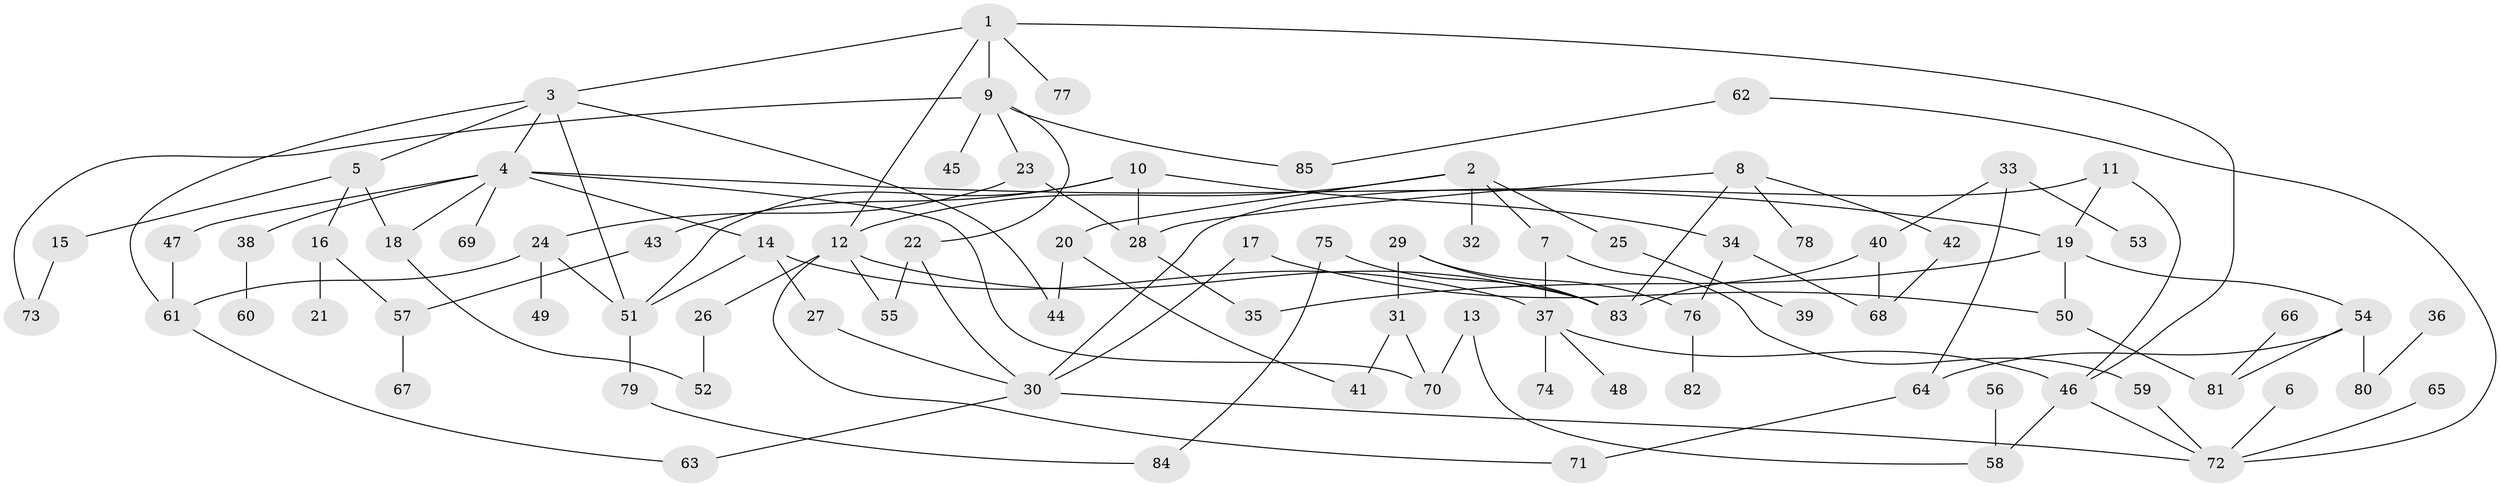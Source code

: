 // original degree distribution, {3: 0.19285714285714287, 4: 0.08571428571428572, 6: 0.02142857142857143, 2: 0.32857142857142857, 5: 0.06428571428571428, 7: 0.014285714285714285, 8: 0.007142857142857143, 1: 0.2857142857142857}
// Generated by graph-tools (version 1.1) at 2025/36/03/04/25 23:36:09]
// undirected, 85 vertices, 117 edges
graph export_dot {
  node [color=gray90,style=filled];
  1;
  2;
  3;
  4;
  5;
  6;
  7;
  8;
  9;
  10;
  11;
  12;
  13;
  14;
  15;
  16;
  17;
  18;
  19;
  20;
  21;
  22;
  23;
  24;
  25;
  26;
  27;
  28;
  29;
  30;
  31;
  32;
  33;
  34;
  35;
  36;
  37;
  38;
  39;
  40;
  41;
  42;
  43;
  44;
  45;
  46;
  47;
  48;
  49;
  50;
  51;
  52;
  53;
  54;
  55;
  56;
  57;
  58;
  59;
  60;
  61;
  62;
  63;
  64;
  65;
  66;
  67;
  68;
  69;
  70;
  71;
  72;
  73;
  74;
  75;
  76;
  77;
  78;
  79;
  80;
  81;
  82;
  83;
  84;
  85;
  1 -- 3 [weight=1.0];
  1 -- 9 [weight=1.0];
  1 -- 12 [weight=1.0];
  1 -- 46 [weight=1.0];
  1 -- 77 [weight=1.0];
  2 -- 7 [weight=1.0];
  2 -- 12 [weight=1.0];
  2 -- 20 [weight=1.0];
  2 -- 25 [weight=1.0];
  2 -- 32 [weight=1.0];
  3 -- 4 [weight=1.0];
  3 -- 5 [weight=1.0];
  3 -- 44 [weight=1.0];
  3 -- 51 [weight=1.0];
  3 -- 61 [weight=1.0];
  4 -- 14 [weight=1.0];
  4 -- 18 [weight=1.0];
  4 -- 19 [weight=1.0];
  4 -- 38 [weight=1.0];
  4 -- 47 [weight=1.0];
  4 -- 69 [weight=1.0];
  4 -- 70 [weight=1.0];
  5 -- 15 [weight=1.0];
  5 -- 16 [weight=1.0];
  5 -- 18 [weight=1.0];
  6 -- 72 [weight=1.0];
  7 -- 37 [weight=1.0];
  7 -- 59 [weight=1.0];
  8 -- 28 [weight=1.0];
  8 -- 42 [weight=1.0];
  8 -- 78 [weight=1.0];
  8 -- 83 [weight=1.0];
  9 -- 22 [weight=1.0];
  9 -- 23 [weight=1.0];
  9 -- 45 [weight=1.0];
  9 -- 73 [weight=1.0];
  9 -- 85 [weight=1.0];
  10 -- 28 [weight=1.0];
  10 -- 34 [weight=1.0];
  10 -- 43 [weight=1.0];
  10 -- 51 [weight=1.0];
  11 -- 19 [weight=1.0];
  11 -- 30 [weight=1.0];
  11 -- 46 [weight=2.0];
  12 -- 26 [weight=1.0];
  12 -- 55 [weight=1.0];
  12 -- 71 [weight=1.0];
  12 -- 83 [weight=1.0];
  13 -- 58 [weight=1.0];
  13 -- 70 [weight=1.0];
  14 -- 27 [weight=1.0];
  14 -- 37 [weight=1.0];
  14 -- 51 [weight=1.0];
  15 -- 73 [weight=1.0];
  16 -- 21 [weight=1.0];
  16 -- 57 [weight=1.0];
  17 -- 30 [weight=1.0];
  17 -- 50 [weight=1.0];
  18 -- 52 [weight=1.0];
  19 -- 35 [weight=1.0];
  19 -- 50 [weight=1.0];
  19 -- 54 [weight=1.0];
  20 -- 41 [weight=1.0];
  20 -- 44 [weight=1.0];
  22 -- 30 [weight=1.0];
  22 -- 55 [weight=1.0];
  23 -- 24 [weight=1.0];
  23 -- 28 [weight=1.0];
  24 -- 49 [weight=1.0];
  24 -- 51 [weight=1.0];
  24 -- 61 [weight=1.0];
  25 -- 39 [weight=1.0];
  26 -- 52 [weight=1.0];
  27 -- 30 [weight=1.0];
  28 -- 35 [weight=1.0];
  29 -- 31 [weight=1.0];
  29 -- 76 [weight=1.0];
  29 -- 83 [weight=1.0];
  30 -- 63 [weight=1.0];
  30 -- 72 [weight=1.0];
  31 -- 41 [weight=1.0];
  31 -- 70 [weight=1.0];
  33 -- 40 [weight=1.0];
  33 -- 53 [weight=1.0];
  33 -- 64 [weight=1.0];
  34 -- 68 [weight=1.0];
  34 -- 76 [weight=1.0];
  36 -- 80 [weight=1.0];
  37 -- 46 [weight=1.0];
  37 -- 48 [weight=1.0];
  37 -- 74 [weight=1.0];
  38 -- 60 [weight=1.0];
  40 -- 68 [weight=1.0];
  40 -- 83 [weight=1.0];
  42 -- 68 [weight=1.0];
  43 -- 57 [weight=1.0];
  46 -- 58 [weight=1.0];
  46 -- 72 [weight=1.0];
  47 -- 61 [weight=1.0];
  50 -- 81 [weight=1.0];
  51 -- 79 [weight=1.0];
  54 -- 64 [weight=1.0];
  54 -- 80 [weight=1.0];
  54 -- 81 [weight=1.0];
  56 -- 58 [weight=1.0];
  57 -- 67 [weight=1.0];
  59 -- 72 [weight=1.0];
  61 -- 63 [weight=1.0];
  62 -- 72 [weight=1.0];
  62 -- 85 [weight=1.0];
  64 -- 71 [weight=1.0];
  65 -- 72 [weight=1.0];
  66 -- 81 [weight=1.0];
  75 -- 83 [weight=1.0];
  75 -- 84 [weight=1.0];
  76 -- 82 [weight=1.0];
  79 -- 84 [weight=1.0];
}
